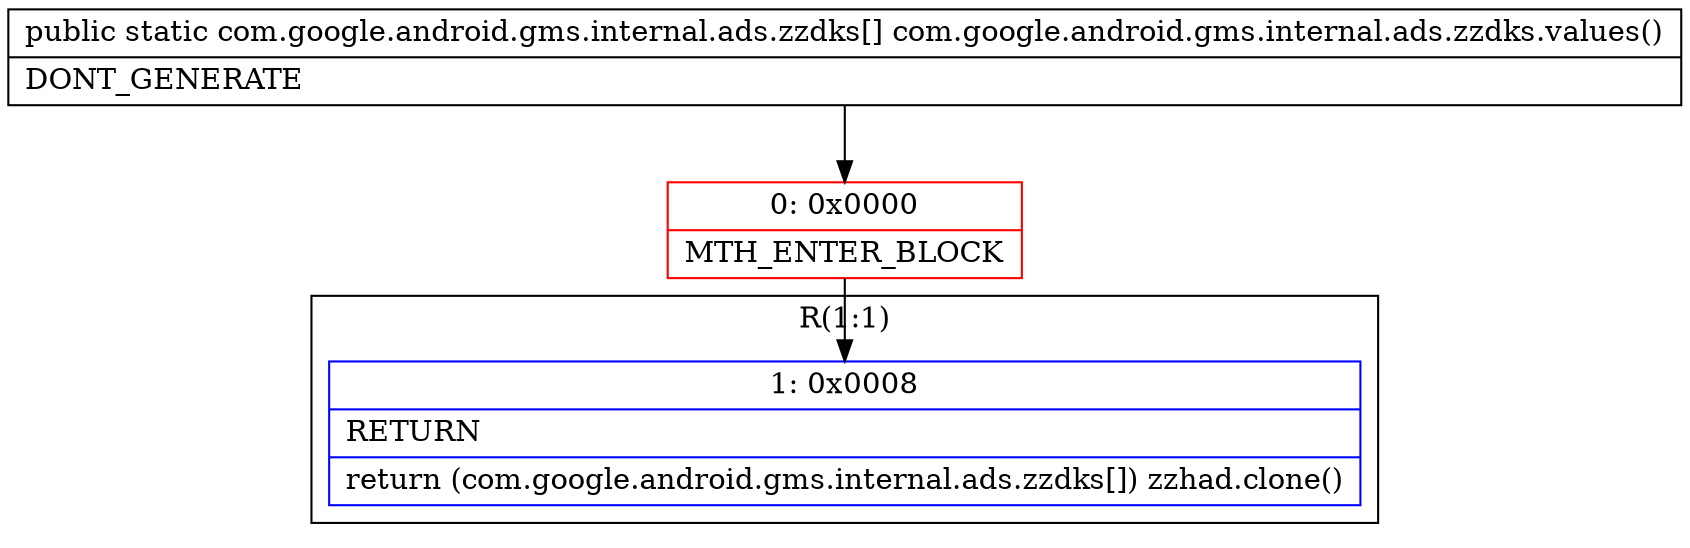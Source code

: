 digraph "CFG forcom.google.android.gms.internal.ads.zzdks.values()[Lcom\/google\/android\/gms\/internal\/ads\/zzdks;" {
subgraph cluster_Region_1293235601 {
label = "R(1:1)";
node [shape=record,color=blue];
Node_1 [shape=record,label="{1\:\ 0x0008|RETURN\l|return (com.google.android.gms.internal.ads.zzdks[]) zzhad.clone()\l}"];
}
Node_0 [shape=record,color=red,label="{0\:\ 0x0000|MTH_ENTER_BLOCK\l}"];
MethodNode[shape=record,label="{public static com.google.android.gms.internal.ads.zzdks[] com.google.android.gms.internal.ads.zzdks.values()  | DONT_GENERATE\l}"];
MethodNode -> Node_0;
Node_0 -> Node_1;
}

